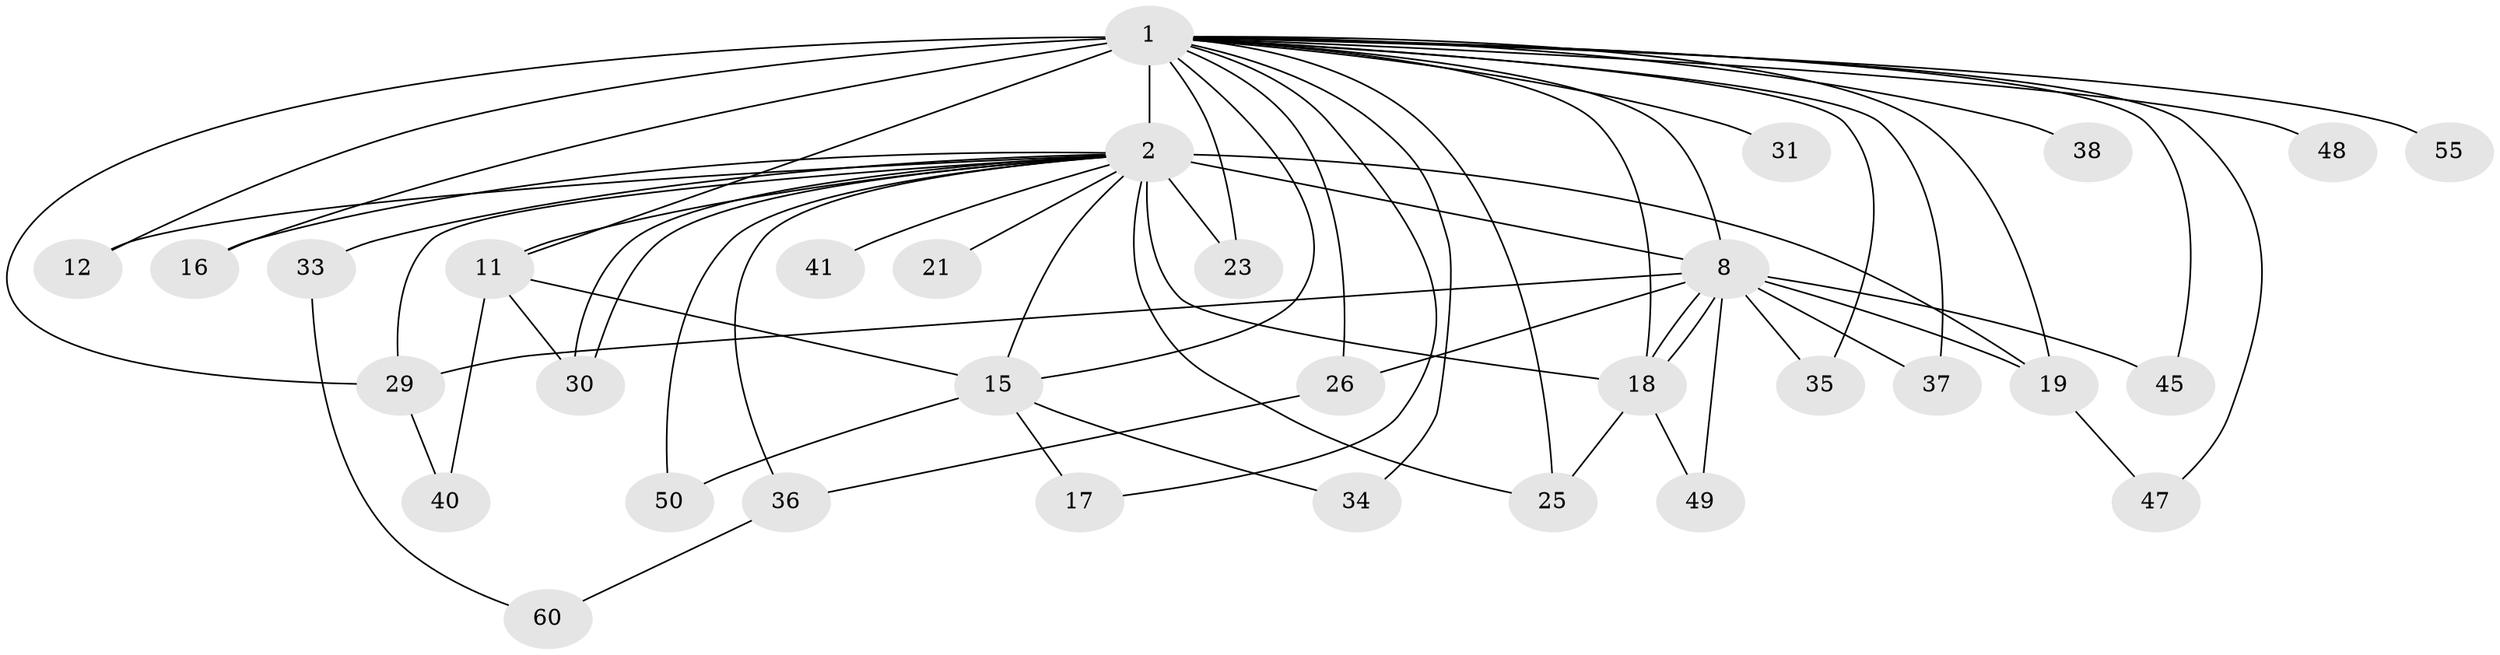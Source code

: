 // original degree distribution, {12: 0.012195121951219513, 25: 0.012195121951219513, 16: 0.012195121951219513, 19: 0.012195121951219513, 17: 0.036585365853658534, 22: 0.012195121951219513, 20: 0.024390243902439025, 9: 0.012195121951219513, 2: 0.573170731707317, 6: 0.036585365853658534, 4: 0.08536585365853659, 3: 0.15853658536585366, 5: 0.012195121951219513}
// Generated by graph-tools (version 1.1) at 2025/17/03/04/25 18:17:48]
// undirected, 32 vertices, 61 edges
graph export_dot {
graph [start="1"]
  node [color=gray90,style=filled];
  1 [super="+3"];
  2 [super="+81+28+32+42+5+66+9"];
  8 [super="+51+14+24"];
  11 [super="+82+72+64+22"];
  12;
  15;
  16;
  17;
  18 [super="+44+52"];
  19;
  21;
  23 [super="+78"];
  25 [super="+59"];
  26;
  29;
  30;
  31;
  33;
  34;
  35;
  36;
  37;
  38;
  40;
  41;
  45;
  47;
  48;
  49;
  50;
  55;
  60;
  1 -- 2 [weight=32];
  1 -- 8 [weight=6];
  1 -- 31 [weight=2];
  1 -- 47;
  1 -- 11 [weight=4];
  1 -- 12;
  1 -- 15;
  1 -- 16;
  1 -- 17;
  1 -- 18;
  1 -- 19;
  1 -- 23 [weight=2];
  1 -- 25;
  1 -- 26;
  1 -- 29;
  1 -- 34;
  1 -- 35;
  1 -- 37;
  1 -- 38 [weight=2];
  1 -- 45;
  1 -- 48;
  1 -- 55 [weight=2];
  2 -- 8 [weight=8];
  2 -- 21 [weight=3];
  2 -- 30;
  2 -- 30;
  2 -- 33 [weight=2];
  2 -- 36;
  2 -- 41 [weight=2];
  2 -- 11 [weight=7];
  2 -- 12;
  2 -- 15;
  2 -- 16;
  2 -- 18 [weight=3];
  2 -- 23;
  2 -- 25;
  2 -- 50;
  2 -- 19;
  2 -- 29;
  8 -- 18;
  8 -- 18;
  8 -- 19;
  8 -- 26;
  8 -- 37 [weight=2];
  8 -- 45;
  8 -- 49;
  8 -- 35;
  8 -- 29;
  11 -- 40;
  11 -- 30;
  11 -- 15;
  15 -- 17;
  15 -- 34;
  15 -- 50;
  18 -- 49;
  18 -- 25;
  19 -- 47;
  26 -- 36;
  29 -- 40;
  33 -- 60;
  36 -- 60;
}

